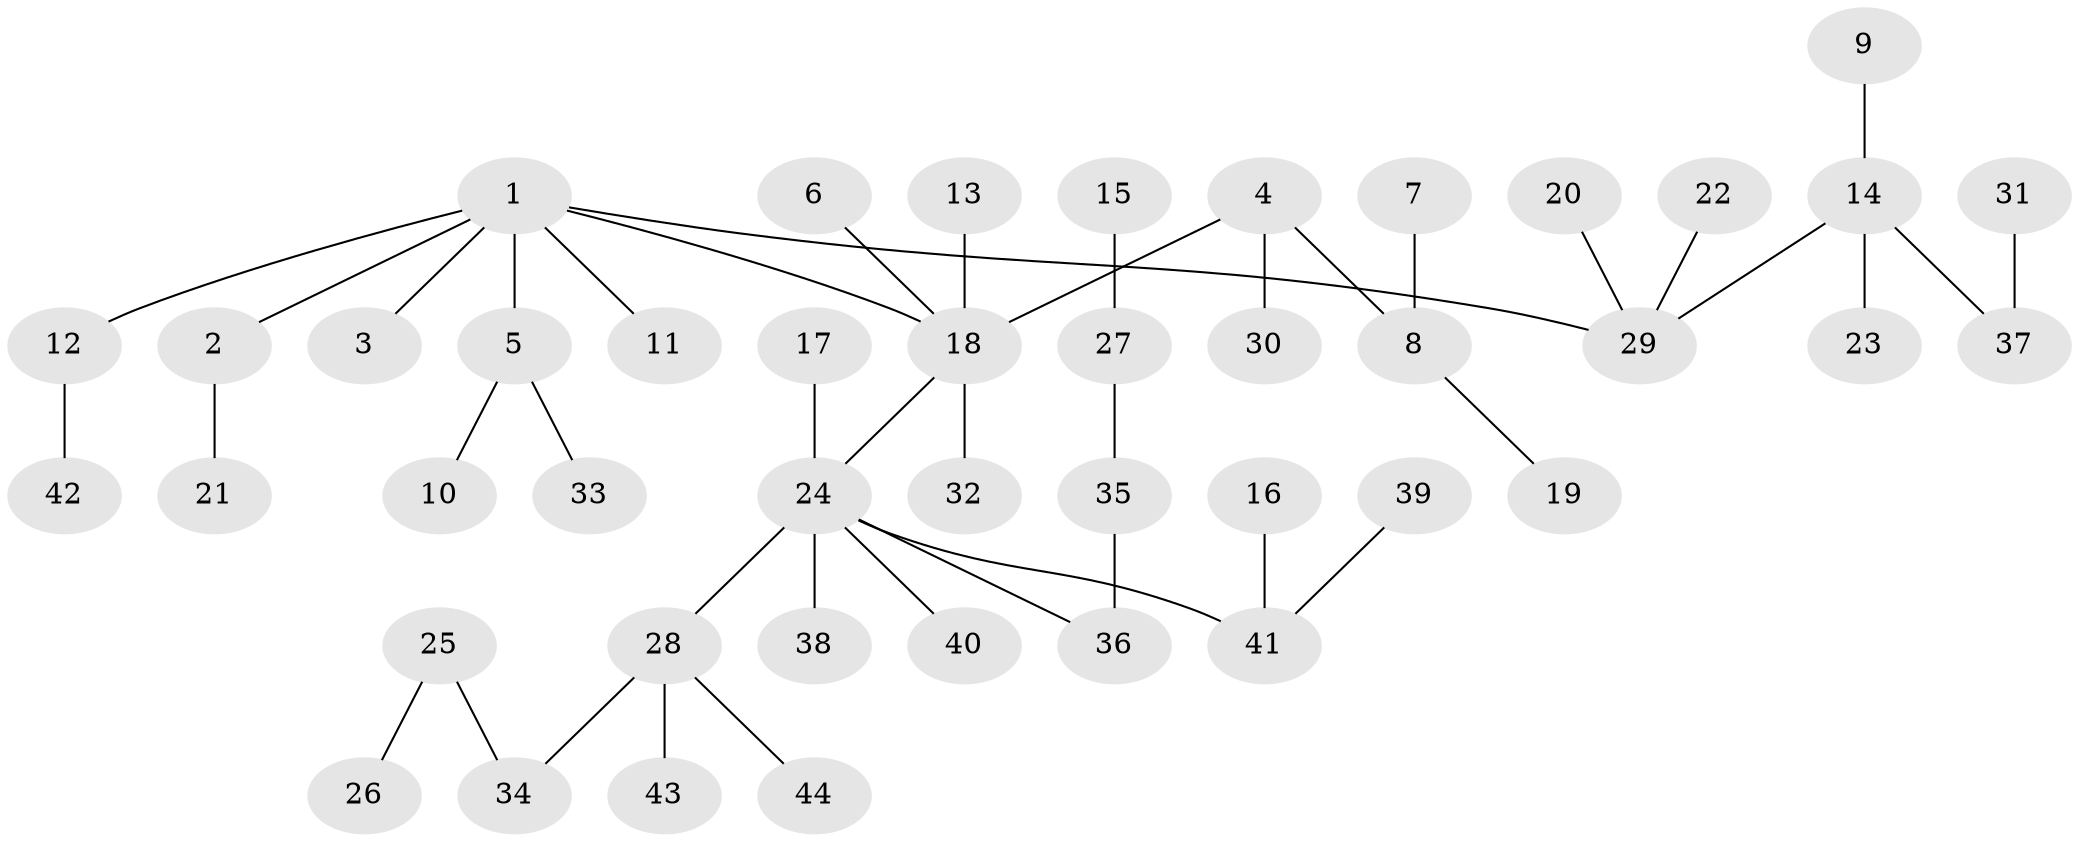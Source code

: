 // original degree distribution, {5: 0.034482758620689655, 1: 0.5517241379310345, 7: 0.011494252873563218, 6: 0.011494252873563218, 4: 0.08045977011494253, 2: 0.20689655172413793, 8: 0.011494252873563218, 3: 0.09195402298850575}
// Generated by graph-tools (version 1.1) at 2025/26/03/09/25 03:26:24]
// undirected, 44 vertices, 43 edges
graph export_dot {
graph [start="1"]
  node [color=gray90,style=filled];
  1;
  2;
  3;
  4;
  5;
  6;
  7;
  8;
  9;
  10;
  11;
  12;
  13;
  14;
  15;
  16;
  17;
  18;
  19;
  20;
  21;
  22;
  23;
  24;
  25;
  26;
  27;
  28;
  29;
  30;
  31;
  32;
  33;
  34;
  35;
  36;
  37;
  38;
  39;
  40;
  41;
  42;
  43;
  44;
  1 -- 2 [weight=1.0];
  1 -- 3 [weight=1.0];
  1 -- 5 [weight=1.0];
  1 -- 11 [weight=1.0];
  1 -- 12 [weight=1.0];
  1 -- 18 [weight=1.0];
  1 -- 29 [weight=1.0];
  2 -- 21 [weight=1.0];
  4 -- 8 [weight=1.0];
  4 -- 18 [weight=1.0];
  4 -- 30 [weight=1.0];
  5 -- 10 [weight=1.0];
  5 -- 33 [weight=1.0];
  6 -- 18 [weight=1.0];
  7 -- 8 [weight=1.0];
  8 -- 19 [weight=1.0];
  9 -- 14 [weight=1.0];
  12 -- 42 [weight=1.0];
  13 -- 18 [weight=1.0];
  14 -- 23 [weight=1.0];
  14 -- 29 [weight=1.0];
  14 -- 37 [weight=1.0];
  15 -- 27 [weight=1.0];
  16 -- 41 [weight=1.0];
  17 -- 24 [weight=1.0];
  18 -- 24 [weight=1.0];
  18 -- 32 [weight=1.0];
  20 -- 29 [weight=1.0];
  22 -- 29 [weight=1.0];
  24 -- 28 [weight=1.0];
  24 -- 36 [weight=1.0];
  24 -- 38 [weight=1.0];
  24 -- 40 [weight=1.0];
  24 -- 41 [weight=1.0];
  25 -- 26 [weight=1.0];
  25 -- 34 [weight=1.0];
  27 -- 35 [weight=1.0];
  28 -- 34 [weight=1.0];
  28 -- 43 [weight=1.0];
  28 -- 44 [weight=1.0];
  31 -- 37 [weight=1.0];
  35 -- 36 [weight=1.0];
  39 -- 41 [weight=1.0];
}
